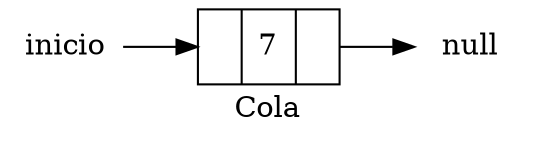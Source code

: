 digraph lista{
rankdir = LR;
inicio [shape = plaintext, label = "inicio"];
null [shape = plaintext, label = "null"];
struct0 [shape = record,label="{<f0> |<f1>7 |<f2> }"];
struct0;
label = "Cola";
inicio -> struct0;
struct0 -> null;
}